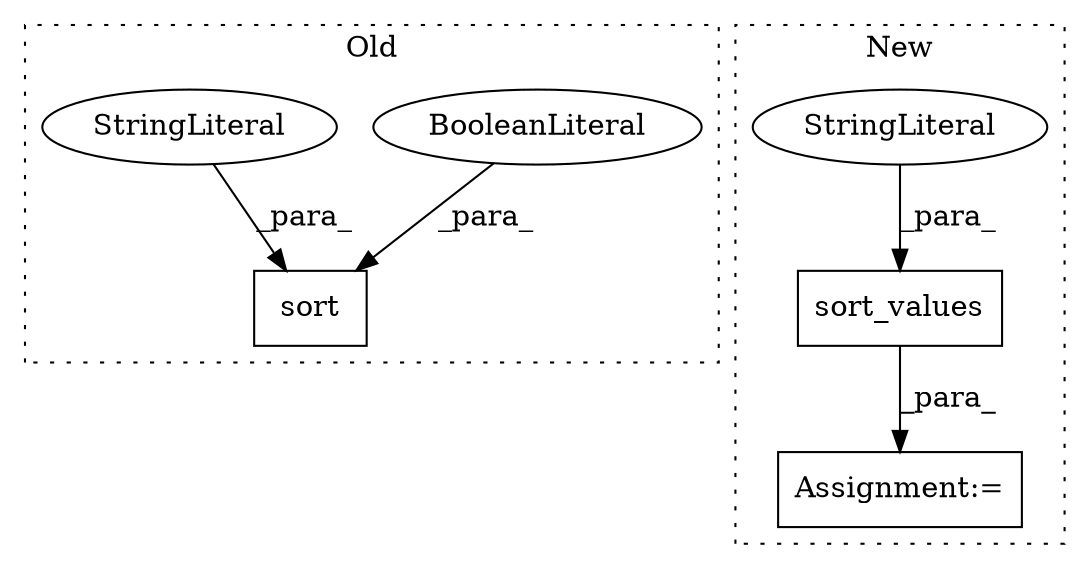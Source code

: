 digraph G {
subgraph cluster0 {
1 [label="sort" a="32" s="1570,1583" l="5,1" shape="box"];
3 [label="BooleanLiteral" a="9" s="1579" l="4" shape="ellipse"];
6 [label="StringLiteral" a="45" s="1575" l="3" shape="ellipse"];
label = "Old";
style="dotted";
}
subgraph cluster1 {
2 [label="sort_values" a="32" s="1585,1600" l="12,1" shape="box"];
4 [label="Assignment:=" a="7" s="1576" l="1" shape="box"];
5 [label="StringLiteral" a="45" s="1597" l="3" shape="ellipse"];
label = "New";
style="dotted";
}
2 -> 4 [label="_para_"];
3 -> 1 [label="_para_"];
5 -> 2 [label="_para_"];
6 -> 1 [label="_para_"];
}